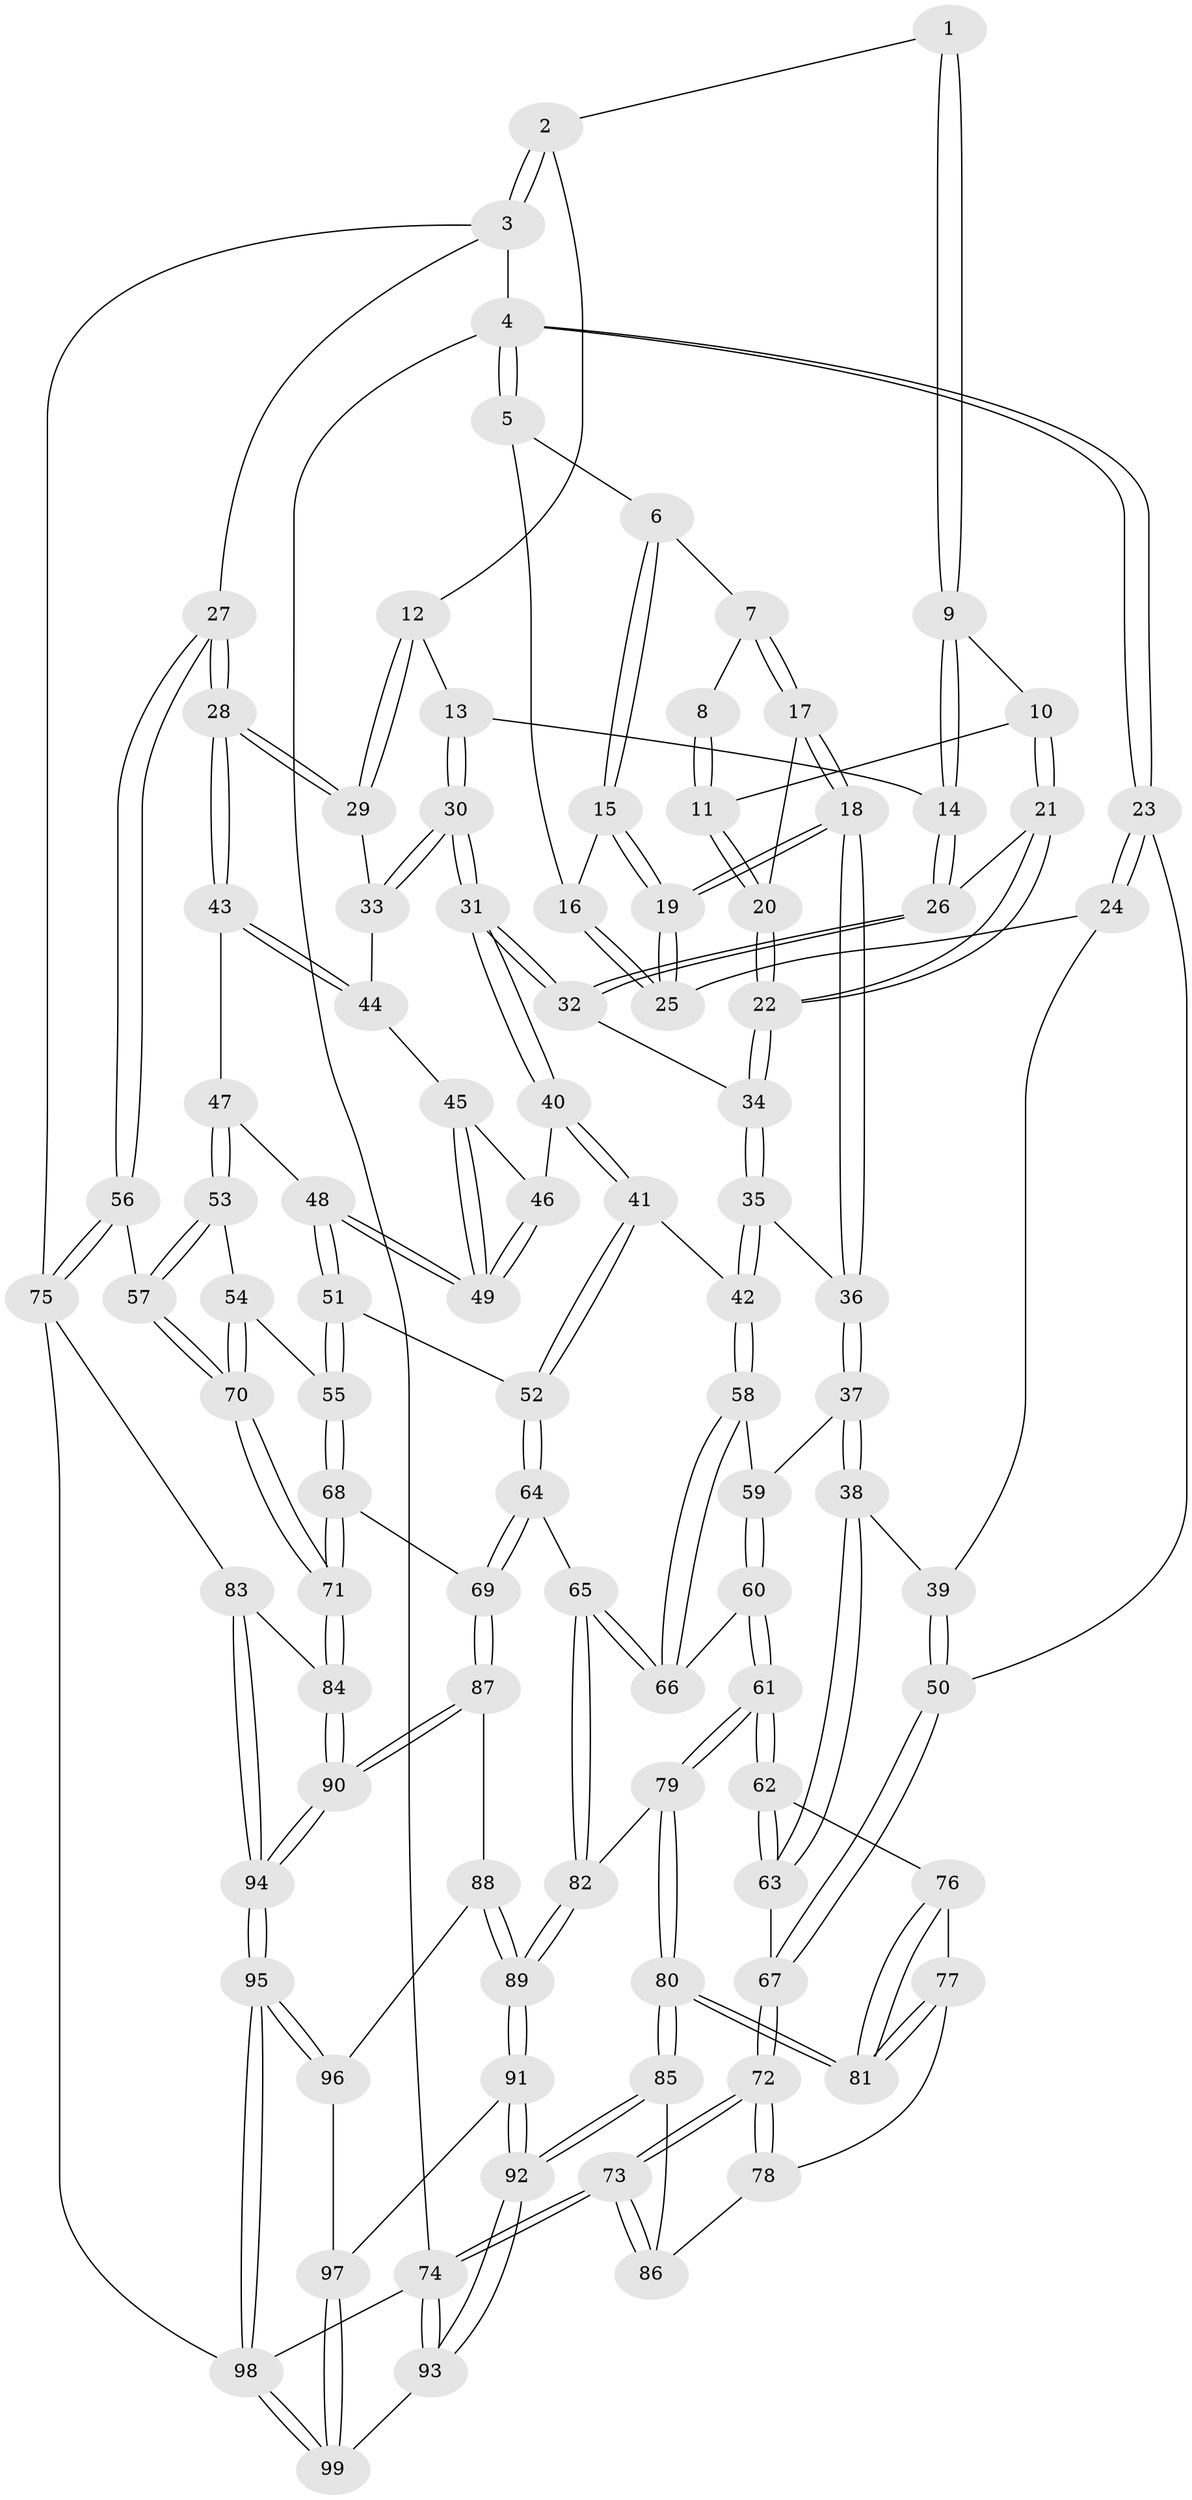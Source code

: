 // Generated by graph-tools (version 1.1) at 2025/27/03/09/25 03:27:10]
// undirected, 99 vertices, 244 edges
graph export_dot {
graph [start="1"]
  node [color=gray90,style=filled];
  1 [pos="+0.5918786112824644+0"];
  2 [pos="+0.8043541673029988+0"];
  3 [pos="+1+0"];
  4 [pos="+0+0"];
  5 [pos="+0.23406979703613767+0"];
  6 [pos="+0.25601034498865655+0"];
  7 [pos="+0.282206424166455+0"];
  8 [pos="+0.33149258509624624+0"];
  9 [pos="+0.574151269515477+0.0009470305884104798"];
  10 [pos="+0.48321530833846693+0.040461067111420425"];
  11 [pos="+0.40467736181102193+0.0014918136776944364"];
  12 [pos="+0.7490601696262149+0.03323131552551908"];
  13 [pos="+0.6120876464425923+0.07776515644056038"];
  14 [pos="+0.5877257293211168+0.05522201091723837"];
  15 [pos="+0.21243309773133756+0.05626316035367459"];
  16 [pos="+0.12654099447038247+0.03486367472257226"];
  17 [pos="+0.30733410413177664+0.1081285398843853"];
  18 [pos="+0.22219655221124207+0.19473143817523358"];
  19 [pos="+0.2087969822767626+0.18273298578414604"];
  20 [pos="+0.3995078417243726+0.09623095209270768"];
  21 [pos="+0.45587147367843445+0.12389770779192096"];
  22 [pos="+0.43532194148915476+0.12711878652702568"];
  23 [pos="+0+0.05773122740689414"];
  24 [pos="+0.0024193895096289147+0.12813888725254693"];
  25 [pos="+0.08352178733764194+0.12933318219108508"];
  26 [pos="+0.49853383181482125+0.1315943884845644"];
  27 [pos="+1+0.2086271671270518"];
  28 [pos="+1+0.2110040103766269"];
  29 [pos="+0.7677991808795103+0.09591579400446455"];
  30 [pos="+0.6622777948755711+0.19755972178030218"];
  31 [pos="+0.600116511348233+0.25242307126081"];
  32 [pos="+0.545093704557258+0.20867065005562904"];
  33 [pos="+0.6634975447394451+0.19747620976021385"];
  34 [pos="+0.40403436161276185+0.22662984030670355"];
  35 [pos="+0.3735467450785432+0.2698287119869021"];
  36 [pos="+0.2459485663247863+0.2701161179319754"];
  37 [pos="+0.21306245492546397+0.33715249945724346"];
  38 [pos="+0.18617866538602168+0.3509012145614555"];
  39 [pos="+0.08012674352285605+0.31712694001508107"];
  40 [pos="+0.5939828010783699+0.2745048064070345"];
  41 [pos="+0.551579761158871+0.35947875563966875"];
  42 [pos="+0.4868574425282+0.36492427534889876"];
  43 [pos="+0.8858463594009881+0.26198713722109684"];
  44 [pos="+0.7324500931991238+0.2335921610297436"];
  45 [pos="+0.7292491433963899+0.28787605989471454"];
  46 [pos="+0.6918504618936294+0.320933762020948"];
  47 [pos="+0.7880081569921814+0.36269305779282945"];
  48 [pos="+0.7342129173941595+0.35052839886608717"];
  49 [pos="+0.7337013583048859+0.34966896226021693"];
  50 [pos="+0+0.35570659439290647"];
  51 [pos="+0.6430357951807847+0.4210442485928809"];
  52 [pos="+0.5734719415133728+0.38737338925904197"];
  53 [pos="+0.787312897630557+0.43173854990537214"];
  54 [pos="+0.7678662599371019+0.4481172283392004"];
  55 [pos="+0.6533236078855011+0.4326385720900821"];
  56 [pos="+1+0.43833390107595793"];
  57 [pos="+0.8956130282289058+0.4711564813273309"];
  58 [pos="+0.4040527467370006+0.47463208346852004"];
  59 [pos="+0.22164246658649786+0.3487264089854945"];
  60 [pos="+0.2791916033401721+0.5601083179853062"];
  61 [pos="+0.2694523549055461+0.5752222207366237"];
  62 [pos="+0.11951323515137578+0.5352294874540646"];
  63 [pos="+0.11321720228027393+0.4573177998538426"];
  64 [pos="+0.5379430496808028+0.6153263330772497"];
  65 [pos="+0.4973807479684634+0.6216421974313403"];
  66 [pos="+0.40199060355918814+0.4984178758935809"];
  67 [pos="+0+0.4110307742124992"];
  68 [pos="+0.6880663910273271+0.6466751585556901"];
  69 [pos="+0.6629775709725527+0.6489609687116332"];
  70 [pos="+0.7535091553295176+0.6156102183512807"];
  71 [pos="+0.7343721613794156+0.6585678679078377"];
  72 [pos="+0+0.608028533689694"];
  73 [pos="+0+0.7914314085674415"];
  74 [pos="+0+1"];
  75 [pos="+1+0.7223188187657494"];
  76 [pos="+0.10941590256625225+0.5503790902800166"];
  77 [pos="+0.016319642944536437+0.6045190303742403"];
  78 [pos="+0.011932399262756663+0.6061129928457379"];
  79 [pos="+0.27420470983581563+0.6148983968248151"];
  80 [pos="+0.18081705881367505+0.7329970423654402"];
  81 [pos="+0.1753011452123687+0.7233695848094148"];
  82 [pos="+0.4222994046599741+0.7087594881233119"];
  83 [pos="+1+0.7228782696567223"];
  84 [pos="+0.79060383268069+0.7129495731942797"];
  85 [pos="+0.17316389924065104+0.7819566456255691"];
  86 [pos="+0.08276013176341249+0.7508718352753446"];
  87 [pos="+0.5608103275394658+0.8253140769706238"];
  88 [pos="+0.5065885183015088+0.8368451921293356"];
  89 [pos="+0.40515555713299406+0.8138500191523331"];
  90 [pos="+0.7241925558734987+0.9204968301105205"];
  91 [pos="+0.2741314114129072+0.9336423021716235"];
  92 [pos="+0.24328709358437547+0.9583890847667078"];
  93 [pos="+0.18472903435719187+1"];
  94 [pos="+0.729919108718569+0.9771949041004326"];
  95 [pos="+0.7295878622913357+1"];
  96 [pos="+0.5414029696665223+0.9230397087402014"];
  97 [pos="+0.5215470777433266+0.9495802389659534"];
  98 [pos="+0.7627042643646421+1"];
  99 [pos="+0.5161284173223719+1"];
  1 -- 2;
  1 -- 9;
  1 -- 9;
  2 -- 3;
  2 -- 3;
  2 -- 12;
  3 -- 4;
  3 -- 27;
  3 -- 75;
  4 -- 5;
  4 -- 5;
  4 -- 23;
  4 -- 23;
  4 -- 74;
  5 -- 6;
  5 -- 16;
  6 -- 7;
  6 -- 15;
  6 -- 15;
  7 -- 8;
  7 -- 17;
  7 -- 17;
  8 -- 11;
  8 -- 11;
  9 -- 10;
  9 -- 14;
  9 -- 14;
  10 -- 11;
  10 -- 21;
  10 -- 21;
  11 -- 20;
  11 -- 20;
  12 -- 13;
  12 -- 29;
  12 -- 29;
  13 -- 14;
  13 -- 30;
  13 -- 30;
  14 -- 26;
  14 -- 26;
  15 -- 16;
  15 -- 19;
  15 -- 19;
  16 -- 25;
  16 -- 25;
  17 -- 18;
  17 -- 18;
  17 -- 20;
  18 -- 19;
  18 -- 19;
  18 -- 36;
  18 -- 36;
  19 -- 25;
  19 -- 25;
  20 -- 22;
  20 -- 22;
  21 -- 22;
  21 -- 22;
  21 -- 26;
  22 -- 34;
  22 -- 34;
  23 -- 24;
  23 -- 24;
  23 -- 50;
  24 -- 25;
  24 -- 39;
  26 -- 32;
  26 -- 32;
  27 -- 28;
  27 -- 28;
  27 -- 56;
  27 -- 56;
  28 -- 29;
  28 -- 29;
  28 -- 43;
  28 -- 43;
  29 -- 33;
  30 -- 31;
  30 -- 31;
  30 -- 33;
  30 -- 33;
  31 -- 32;
  31 -- 32;
  31 -- 40;
  31 -- 40;
  32 -- 34;
  33 -- 44;
  34 -- 35;
  34 -- 35;
  35 -- 36;
  35 -- 42;
  35 -- 42;
  36 -- 37;
  36 -- 37;
  37 -- 38;
  37 -- 38;
  37 -- 59;
  38 -- 39;
  38 -- 63;
  38 -- 63;
  39 -- 50;
  39 -- 50;
  40 -- 41;
  40 -- 41;
  40 -- 46;
  41 -- 42;
  41 -- 52;
  41 -- 52;
  42 -- 58;
  42 -- 58;
  43 -- 44;
  43 -- 44;
  43 -- 47;
  44 -- 45;
  45 -- 46;
  45 -- 49;
  45 -- 49;
  46 -- 49;
  46 -- 49;
  47 -- 48;
  47 -- 53;
  47 -- 53;
  48 -- 49;
  48 -- 49;
  48 -- 51;
  48 -- 51;
  50 -- 67;
  50 -- 67;
  51 -- 52;
  51 -- 55;
  51 -- 55;
  52 -- 64;
  52 -- 64;
  53 -- 54;
  53 -- 57;
  53 -- 57;
  54 -- 55;
  54 -- 70;
  54 -- 70;
  55 -- 68;
  55 -- 68;
  56 -- 57;
  56 -- 75;
  56 -- 75;
  57 -- 70;
  57 -- 70;
  58 -- 59;
  58 -- 66;
  58 -- 66;
  59 -- 60;
  59 -- 60;
  60 -- 61;
  60 -- 61;
  60 -- 66;
  61 -- 62;
  61 -- 62;
  61 -- 79;
  61 -- 79;
  62 -- 63;
  62 -- 63;
  62 -- 76;
  63 -- 67;
  64 -- 65;
  64 -- 69;
  64 -- 69;
  65 -- 66;
  65 -- 66;
  65 -- 82;
  65 -- 82;
  67 -- 72;
  67 -- 72;
  68 -- 69;
  68 -- 71;
  68 -- 71;
  69 -- 87;
  69 -- 87;
  70 -- 71;
  70 -- 71;
  71 -- 84;
  71 -- 84;
  72 -- 73;
  72 -- 73;
  72 -- 78;
  72 -- 78;
  73 -- 74;
  73 -- 74;
  73 -- 86;
  73 -- 86;
  74 -- 93;
  74 -- 93;
  74 -- 98;
  75 -- 83;
  75 -- 98;
  76 -- 77;
  76 -- 81;
  76 -- 81;
  77 -- 78;
  77 -- 81;
  77 -- 81;
  78 -- 86;
  79 -- 80;
  79 -- 80;
  79 -- 82;
  80 -- 81;
  80 -- 81;
  80 -- 85;
  80 -- 85;
  82 -- 89;
  82 -- 89;
  83 -- 84;
  83 -- 94;
  83 -- 94;
  84 -- 90;
  84 -- 90;
  85 -- 86;
  85 -- 92;
  85 -- 92;
  87 -- 88;
  87 -- 90;
  87 -- 90;
  88 -- 89;
  88 -- 89;
  88 -- 96;
  89 -- 91;
  89 -- 91;
  90 -- 94;
  90 -- 94;
  91 -- 92;
  91 -- 92;
  91 -- 97;
  92 -- 93;
  92 -- 93;
  93 -- 99;
  94 -- 95;
  94 -- 95;
  95 -- 96;
  95 -- 96;
  95 -- 98;
  95 -- 98;
  96 -- 97;
  97 -- 99;
  97 -- 99;
  98 -- 99;
  98 -- 99;
}
